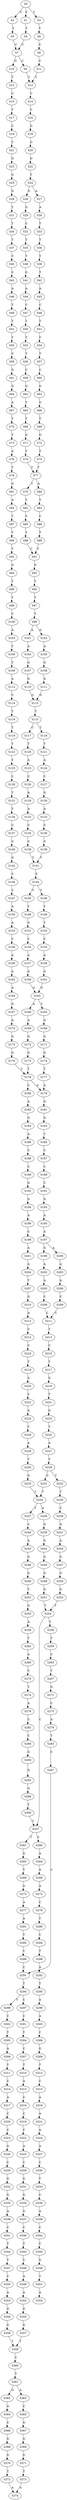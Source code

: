 strict digraph  {
	S0 -> S1 [ label = C ];
	S0 -> S2 [ label = C ];
	S0 -> S3 [ label = T ];
	S1 -> S4 [ label = T ];
	S2 -> S5 [ label = T ];
	S3 -> S6 [ label = T ];
	S4 -> S7 [ label = C ];
	S5 -> S7 [ label = C ];
	S6 -> S8 [ label = C ];
	S7 -> S9 [ label = C ];
	S7 -> S10 [ label = G ];
	S8 -> S11 [ label = C ];
	S9 -> S12 [ label = T ];
	S10 -> S13 [ label = T ];
	S11 -> S12 [ label = T ];
	S12 -> S14 [ label = C ];
	S13 -> S15 [ label = C ];
	S14 -> S16 [ label = C ];
	S15 -> S17 [ label = T ];
	S16 -> S18 [ label = G ];
	S17 -> S19 [ label = C ];
	S18 -> S20 [ label = G ];
	S19 -> S21 [ label = T ];
	S20 -> S22 [ label = G ];
	S21 -> S23 [ label = G ];
	S22 -> S24 [ label = T ];
	S23 -> S25 [ label = G ];
	S24 -> S26 [ label = G ];
	S24 -> S27 [ label = A ];
	S25 -> S28 [ label = G ];
	S26 -> S29 [ label = G ];
	S27 -> S30 [ label = A ];
	S28 -> S31 [ label = T ];
	S29 -> S32 [ label = C ];
	S30 -> S33 [ label = T ];
	S31 -> S34 [ label = T ];
	S32 -> S35 [ label = T ];
	S33 -> S36 [ label = T ];
	S34 -> S37 [ label = T ];
	S35 -> S38 [ label = T ];
	S36 -> S39 [ label = T ];
	S37 -> S40 [ label = C ];
	S38 -> S41 [ label = G ];
	S39 -> S42 [ label = T ];
	S40 -> S43 [ label = C ];
	S41 -> S44 [ label = A ];
	S42 -> S45 [ label = A ];
	S43 -> S46 [ label = A ];
	S44 -> S47 [ label = C ];
	S45 -> S48 [ label = C ];
	S46 -> S49 [ label = T ];
	S47 -> S50 [ label = T ];
	S48 -> S51 [ label = T ];
	S49 -> S52 [ label = T ];
	S50 -> S53 [ label = T ];
	S51 -> S54 [ label = C ];
	S52 -> S55 [ label = T ];
	S53 -> S56 [ label = T ];
	S54 -> S57 [ label = T ];
	S55 -> S58 [ label = C ];
	S56 -> S59 [ label = C ];
	S57 -> S60 [ label = C ];
	S58 -> S61 [ label = G ];
	S59 -> S62 [ label = G ];
	S60 -> S63 [ label = G ];
	S61 -> S64 [ label = G ];
	S62 -> S65 [ label = T ];
	S63 -> S66 [ label = G ];
	S64 -> S67 [ label = A ];
	S65 -> S68 [ label = T ];
	S66 -> S69 [ label = T ];
	S67 -> S70 [ label = T ];
	S68 -> S71 [ label = G ];
	S69 -> S72 [ label = G ];
	S70 -> S73 [ label = T ];
	S71 -> S74 [ label = T ];
	S72 -> S75 [ label = T ];
	S73 -> S76 [ label = A ];
	S74 -> S77 [ label = T ];
	S75 -> S77 [ label = T ];
	S76 -> S78 [ label = T ];
	S77 -> S79 [ label = T ];
	S77 -> S80 [ label = A ];
	S78 -> S81 [ label = G ];
	S79 -> S82 [ label = T ];
	S80 -> S83 [ label = T ];
	S81 -> S84 [ label = A ];
	S82 -> S85 [ label = C ];
	S83 -> S86 [ label = C ];
	S84 -> S87 [ label = T ];
	S85 -> S88 [ label = T ];
	S86 -> S89 [ label = T ];
	S87 -> S90 [ label = T ];
	S88 -> S91 [ label = C ];
	S89 -> S91 [ label = C ];
	S90 -> S92 [ label = T ];
	S91 -> S93 [ label = G ];
	S92 -> S94 [ label = G ];
	S93 -> S95 [ label = T ];
	S94 -> S96 [ label = T ];
	S95 -> S97 [ label = T ];
	S96 -> S98 [ label = T ];
	S97 -> S99 [ label = T ];
	S98 -> S100 [ label = C ];
	S99 -> S101 [ label = A ];
	S99 -> S102 [ label = G ];
	S100 -> S103 [ label = A ];
	S101 -> S104 [ label = A ];
	S102 -> S105 [ label = A ];
	S103 -> S106 [ label = T ];
	S104 -> S107 [ label = G ];
	S105 -> S108 [ label = G ];
	S106 -> S109 [ label = T ];
	S107 -> S110 [ label = G ];
	S108 -> S111 [ label = G ];
	S109 -> S112 [ label = A ];
	S110 -> S113 [ label = G ];
	S111 -> S113 [ label = G ];
	S112 -> S114 [ label = C ];
	S113 -> S115 [ label = T ];
	S114 -> S116 [ label = T ];
	S115 -> S117 [ label = C ];
	S115 -> S118 [ label = T ];
	S116 -> S119 [ label = T ];
	S117 -> S120 [ label = T ];
	S118 -> S121 [ label = T ];
	S119 -> S122 [ label = T ];
	S120 -> S123 [ label = A ];
	S121 -> S124 [ label = A ];
	S122 -> S125 [ label = T ];
	S123 -> S126 [ label = C ];
	S124 -> S127 [ label = C ];
	S125 -> S128 [ label = C ];
	S126 -> S129 [ label = A ];
	S127 -> S130 [ label = G ];
	S128 -> S131 [ label = T ];
	S129 -> S132 [ label = A ];
	S130 -> S133 [ label = A ];
	S131 -> S134 [ label = T ];
	S132 -> S135 [ label = C ];
	S133 -> S136 [ label = C ];
	S134 -> S137 [ label = C ];
	S135 -> S138 [ label = C ];
	S136 -> S139 [ label = C ];
	S137 -> S140 [ label = C ];
	S138 -> S141 [ label = T ];
	S139 -> S141 [ label = T ];
	S140 -> S142 [ label = G ];
	S141 -> S143 [ label = C ];
	S142 -> S144 [ label = C ];
	S143 -> S145 [ label = C ];
	S143 -> S146 [ label = T ];
	S144 -> S147 [ label = C ];
	S145 -> S148 [ label = T ];
	S146 -> S149 [ label = T ];
	S147 -> S150 [ label = A ];
	S148 -> S151 [ label = G ];
	S149 -> S152 [ label = T ];
	S150 -> S153 [ label = A ];
	S151 -> S154 [ label = C ];
	S152 -> S155 [ label = C ];
	S153 -> S156 [ label = C ];
	S154 -> S157 [ label = A ];
	S155 -> S158 [ label = A ];
	S156 -> S159 [ label = A ];
	S157 -> S160 [ label = G ];
	S158 -> S161 [ label = G ];
	S159 -> S162 [ label = A ];
	S160 -> S163 [ label = G ];
	S161 -> S163 [ label = G ];
	S162 -> S164 [ label = A ];
	S163 -> S165 [ label = T ];
	S163 -> S166 [ label = A ];
	S164 -> S167 [ label = G ];
	S165 -> S168 [ label = G ];
	S166 -> S169 [ label = A ];
	S167 -> S170 [ label = A ];
	S168 -> S171 [ label = G ];
	S169 -> S172 [ label = G ];
	S170 -> S173 [ label = G ];
	S171 -> S174 [ label = G ];
	S172 -> S175 [ label = G ];
	S173 -> S176 [ label = G ];
	S174 -> S177 [ label = T ];
	S175 -> S178 [ label = T ];
	S176 -> S178 [ label = T ];
	S177 -> S179 [ label = A ];
	S178 -> S180 [ label = C ];
	S178 -> S179 [ label = A ];
	S179 -> S181 [ label = G ];
	S180 -> S182 [ label = A ];
	S181 -> S183 [ label = G ];
	S182 -> S184 [ label = G ];
	S183 -> S185 [ label = T ];
	S184 -> S186 [ label = A ];
	S185 -> S187 [ label = C ];
	S186 -> S188 [ label = C ];
	S187 -> S189 [ label = C ];
	S188 -> S190 [ label = C ];
	S189 -> S191 [ label = C ];
	S190 -> S192 [ label = G ];
	S191 -> S193 [ label = G ];
	S192 -> S194 [ label = G ];
	S193 -> S195 [ label = A ];
	S194 -> S196 [ label = A ];
	S195 -> S197 [ label = A ];
	S196 -> S198 [ label = C ];
	S197 -> S199 [ label = G ];
	S197 -> S200 [ label = A ];
	S198 -> S201 [ label = A ];
	S199 -> S202 [ label = A ];
	S200 -> S203 [ label = A ];
	S201 -> S204 [ label = A ];
	S202 -> S205 [ label = A ];
	S203 -> S206 [ label = A ];
	S204 -> S207 [ label = T ];
	S205 -> S208 [ label = C ];
	S206 -> S209 [ label = C ];
	S207 -> S210 [ label = G ];
	S208 -> S211 [ label = C ];
	S209 -> S211 [ label = C ];
	S210 -> S212 [ label = A ];
	S211 -> S213 [ label = T ];
	S212 -> S214 [ label = C ];
	S213 -> S215 [ label = C ];
	S214 -> S216 [ label = C ];
	S215 -> S217 [ label = T ];
	S216 -> S218 [ label = T ];
	S217 -> S219 [ label = G ];
	S218 -> S220 [ label = A ];
	S219 -> S221 [ label = T ];
	S220 -> S222 [ label = C ];
	S221 -> S223 [ label = G ];
	S222 -> S224 [ label = A ];
	S223 -> S225 [ label = T ];
	S224 -> S226 [ label = C ];
	S225 -> S227 [ label = A ];
	S226 -> S228 [ label = A ];
	S227 -> S229 [ label = T ];
	S228 -> S230 [ label = T ];
	S229 -> S231 [ label = G ];
	S229 -> S232 [ label = T ];
	S230 -> S233 [ label = G ];
	S231 -> S234 [ label = T ];
	S232 -> S235 [ label = T ];
	S233 -> S234 [ label = T ];
	S234 -> S236 [ label = A ];
	S234 -> S237 [ label = T ];
	S235 -> S238 [ label = C ];
	S236 -> S239 [ label = G ];
	S237 -> S240 [ label = C ];
	S238 -> S241 [ label = G ];
	S239 -> S242 [ label = G ];
	S240 -> S243 [ label = A ];
	S241 -> S244 [ label = A ];
	S242 -> S245 [ label = G ];
	S243 -> S246 [ label = G ];
	S244 -> S247 [ label = G ];
	S245 -> S248 [ label = G ];
	S246 -> S249 [ label = G ];
	S247 -> S250 [ label = G ];
	S248 -> S251 [ label = G ];
	S249 -> S252 [ label = T ];
	S250 -> S253 [ label = G ];
	S251 -> S254 [ label = T ];
	S252 -> S255 [ label = G ];
	S253 -> S254 [ label = T ];
	S254 -> S256 [ label = T ];
	S254 -> S257 [ label = C ];
	S255 -> S258 [ label = A ];
	S256 -> S259 [ label = T ];
	S257 -> S260 [ label = C ];
	S257 -> S261 [ label = T ];
	S258 -> S262 [ label = T ];
	S259 -> S263 [ label = C ];
	S260 -> S264 [ label = A ];
	S261 -> S265 [ label = G ];
	S262 -> S266 [ label = A ];
	S263 -> S267 [ label = T ];
	S264 -> S268 [ label = A ];
	S265 -> S269 [ label = T ];
	S266 -> S270 [ label = C ];
	S267 -> S271 [ label = G ];
	S268 -> S272 [ label = A ];
	S269 -> S273 [ label = G ];
	S270 -> S274 [ label = T ];
	S271 -> S275 [ label = C ];
	S272 -> S276 [ label = C ];
	S273 -> S277 [ label = A ];
	S274 -> S278 [ label = A ];
	S275 -> S279 [ label = A ];
	S276 -> S280 [ label = T ];
	S277 -> S281 [ label = A ];
	S278 -> S282 [ label = C ];
	S279 -> S283 [ label = T ];
	S280 -> S284 [ label = C ];
	S281 -> S285 [ label = T ];
	S282 -> S286 [ label = C ];
	S283 -> S287 [ label = C ];
	S284 -> S288 [ label = T ];
	S285 -> S289 [ label = C ];
	S286 -> S290 [ label = G ];
	S287 -> S291 [ label = C ];
	S288 -> S292 [ label = A ];
	S289 -> S291 [ label = C ];
	S290 -> S293 [ label = G ];
	S291 -> S294 [ label = T ];
	S292 -> S295 [ label = T ];
	S293 -> S296 [ label = G ];
	S294 -> S297 [ label = C ];
	S294 -> S298 [ label = T ];
	S295 -> S299 [ label = A ];
	S296 -> S300 [ label = T ];
	S297 -> S301 [ label = C ];
	S298 -> S302 [ label = C ];
	S299 -> S303 [ label = A ];
	S300 -> S257 [ label = C ];
	S301 -> S304 [ label = T ];
	S302 -> S305 [ label = T ];
	S303 -> S306 [ label = C ];
	S304 -> S307 [ label = C ];
	S305 -> S308 [ label = A ];
	S306 -> S309 [ label = G ];
	S307 -> S310 [ label = T ];
	S308 -> S311 [ label = T ];
	S309 -> S312 [ label = T ];
	S310 -> S313 [ label = A ];
	S311 -> S314 [ label = C ];
	S312 -> S315 [ label = C ];
	S313 -> S316 [ label = C ];
	S314 -> S317 [ label = A ];
	S315 -> S318 [ label = A ];
	S316 -> S319 [ label = C ];
	S317 -> S320 [ label = C ];
	S318 -> S321 [ label = A ];
	S319 -> S322 [ label = C ];
	S320 -> S323 [ label = C ];
	S321 -> S324 [ label = A ];
	S322 -> S325 [ label = A ];
	S323 -> S326 [ label = G ];
	S324 -> S327 [ label = A ];
	S325 -> S328 [ label = C ];
	S326 -> S329 [ label = C ];
	S327 -> S330 [ label = C ];
	S328 -> S331 [ label = G ];
	S329 -> S332 [ label = G ];
	S330 -> S333 [ label = T ];
	S331 -> S334 [ label = G ];
	S332 -> S335 [ label = G ];
	S333 -> S336 [ label = C ];
	S334 -> S337 [ label = G ];
	S335 -> S338 [ label = A ];
	S336 -> S339 [ label = A ];
	S337 -> S340 [ label = C ];
	S338 -> S341 [ label = C ];
	S339 -> S342 [ label = C ];
	S340 -> S343 [ label = T ];
	S341 -> S344 [ label = T ];
	S342 -> S345 [ label = C ];
	S343 -> S346 [ label = C ];
	S344 -> S347 [ label = T ];
	S345 -> S348 [ label = G ];
	S346 -> S349 [ label = A ];
	S347 -> S350 [ label = C ];
	S348 -> S351 [ label = T ];
	S349 -> S352 [ label = A ];
	S350 -> S353 [ label = A ];
	S351 -> S354 [ label = A ];
	S352 -> S355 [ label = G ];
	S353 -> S356 [ label = G ];
	S355 -> S357 [ label = G ];
	S356 -> S358 [ label = G ];
	S357 -> S359 [ label = T ];
	S358 -> S359 [ label = T ];
	S359 -> S360 [ label = C ];
	S360 -> S361 [ label = T ];
	S361 -> S362 [ label = G ];
	S361 -> S363 [ label = A ];
	S362 -> S364 [ label = G ];
	S363 -> S365 [ label = C ];
	S364 -> S366 [ label = C ];
	S365 -> S367 [ label = G ];
	S366 -> S368 [ label = G ];
	S367 -> S369 [ label = G ];
	S368 -> S370 [ label = G ];
	S369 -> S371 [ label = G ];
	S370 -> S372 [ label = T ];
	S371 -> S373 [ label = T ];
	S372 -> S374 [ label = A ];
	S373 -> S374 [ label = A ];
}
